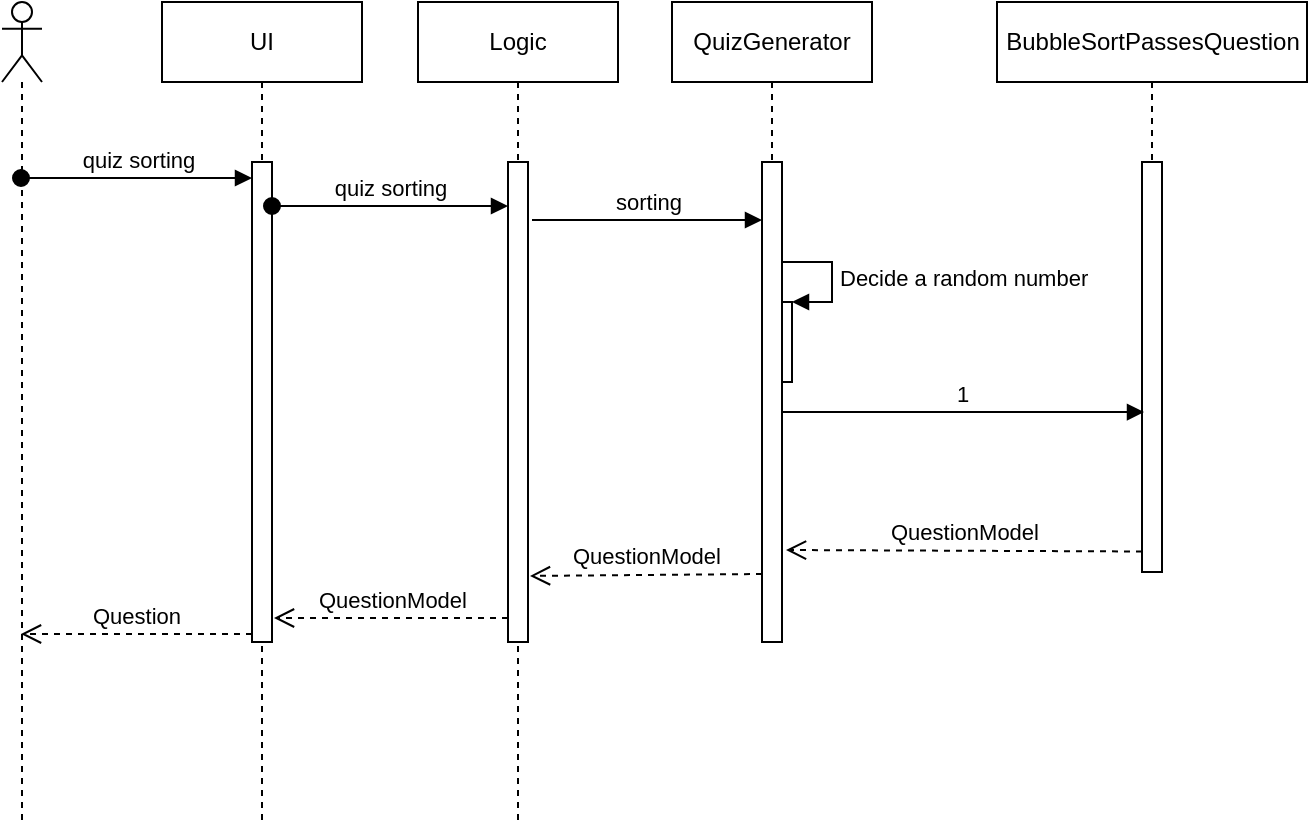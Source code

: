 <mxfile version="12.2.3" type="device" pages="1"><diagram id="m4Xu2wKOojnimtV2IiZD" name="Page-1"><mxGraphModel dx="1216" dy="664" grid="1" gridSize="10" guides="1" tooltips="1" connect="1" arrows="1" fold="1" page="1" pageScale="1" pageWidth="850" pageHeight="1100" math="0" shadow="0"><root><mxCell id="0"/><mxCell id="1" parent="0"/><mxCell id="lTf-F_Qsgp_jBiXQYMNJ-1" value="" style="shape=umlLifeline;participant=umlActor;perimeter=lifelinePerimeter;whiteSpace=wrap;html=1;container=1;collapsible=0;recursiveResize=0;verticalAlign=top;spacingTop=36;labelBackgroundColor=#ffffff;outlineConnect=0;" parent="1" vertex="1"><mxGeometry x="40" y="110" width="20" height="410" as="geometry"/></mxCell><mxCell id="lTf-F_Qsgp_jBiXQYMNJ-4" value="UI" style="shape=umlLifeline;perimeter=lifelinePerimeter;whiteSpace=wrap;html=1;container=1;collapsible=0;recursiveResize=0;outlineConnect=0;" parent="1" vertex="1"><mxGeometry x="120" y="110" width="100" height="410" as="geometry"/></mxCell><mxCell id="lTf-F_Qsgp_jBiXQYMNJ-34" value="" style="html=1;points=[];perimeter=orthogonalPerimeter;" parent="lTf-F_Qsgp_jBiXQYMNJ-4" vertex="1"><mxGeometry x="45" y="80" width="10" height="240" as="geometry"/></mxCell><mxCell id="lTf-F_Qsgp_jBiXQYMNJ-6" value="Logic" style="shape=umlLifeline;perimeter=lifelinePerimeter;whiteSpace=wrap;html=1;container=1;collapsible=0;recursiveResize=0;outlineConnect=0;" parent="1" vertex="1"><mxGeometry x="248" y="110" width="100" height="410" as="geometry"/></mxCell><mxCell id="lTf-F_Qsgp_jBiXQYMNJ-11" value="QuizGenerator" style="shape=umlLifeline;perimeter=lifelinePerimeter;whiteSpace=wrap;html=1;container=1;collapsible=0;recursiveResize=0;outlineConnect=0;" parent="1" vertex="1"><mxGeometry x="375" y="110" width="100" height="80" as="geometry"/></mxCell><mxCell id="lTf-F_Qsgp_jBiXQYMNJ-13" value="quiz sorting" style="html=1;verticalAlign=bottom;startArrow=oval;endArrow=block;startSize=8;" parent="1" edge="1"><mxGeometry relative="1" as="geometry"><mxPoint x="49.5" y="198" as="sourcePoint"/><mxPoint x="165" y="198" as="targetPoint"/></mxGeometry></mxCell><mxCell id="lTf-F_Qsgp_jBiXQYMNJ-15" value="quiz sorting" style="html=1;verticalAlign=bottom;startArrow=oval;endArrow=block;startSize=8;" parent="1" target="lTf-F_Qsgp_jBiXQYMNJ-31" edge="1"><mxGeometry relative="1" as="geometry"><mxPoint x="175" y="212" as="sourcePoint"/><mxPoint x="295" y="212" as="targetPoint"/></mxGeometry></mxCell><mxCell id="lTf-F_Qsgp_jBiXQYMNJ-20" value="" style="html=1;points=[];perimeter=orthogonalPerimeter;" parent="1" vertex="1"><mxGeometry x="425" y="260" width="10" height="40" as="geometry"/></mxCell><mxCell id="lTf-F_Qsgp_jBiXQYMNJ-21" value="Decide a random number" style="edgeStyle=orthogonalEdgeStyle;html=1;align=left;spacingLeft=2;endArrow=block;rounded=0;entryX=1;entryY=0;" parent="1" target="lTf-F_Qsgp_jBiXQYMNJ-20" edge="1"><mxGeometry relative="1" as="geometry"><mxPoint x="430" y="240" as="sourcePoint"/><Array as="points"><mxPoint x="455" y="240"/></Array></mxGeometry></mxCell><mxCell id="lTf-F_Qsgp_jBiXQYMNJ-22" value="" style="html=1;points=[];perimeter=orthogonalPerimeter;" parent="1" vertex="1"><mxGeometry x="610" y="190" width="10" height="205" as="geometry"/></mxCell><mxCell id="lTf-F_Qsgp_jBiXQYMNJ-23" value="1" style="html=1;verticalAlign=bottom;endArrow=block;entryX=0.1;entryY=0.61;entryDx=0;entryDy=0;entryPerimeter=0;" parent="1" target="lTf-F_Qsgp_jBiXQYMNJ-22" edge="1"><mxGeometry relative="1" as="geometry"><mxPoint x="430" y="315" as="sourcePoint"/></mxGeometry></mxCell><mxCell id="lTf-F_Qsgp_jBiXQYMNJ-24" value="QuestionModel" style="html=1;verticalAlign=bottom;endArrow=open;dashed=1;endSize=8;exitX=0;exitY=0.95;" parent="1" source="lTf-F_Qsgp_jBiXQYMNJ-22" edge="1"><mxGeometry relative="1" as="geometry"><mxPoint x="432" y="384" as="targetPoint"/></mxGeometry></mxCell><mxCell id="lTf-F_Qsgp_jBiXQYMNJ-25" value="BubbleSortPassesQuestion" style="shape=umlLifeline;perimeter=lifelinePerimeter;whiteSpace=wrap;html=1;container=1;collapsible=0;recursiveResize=0;outlineConnect=0;" parent="1" vertex="1"><mxGeometry x="537.5" y="110" width="155" height="80" as="geometry"/></mxCell><mxCell id="lTf-F_Qsgp_jBiXQYMNJ-26" value="" style="html=1;points=[];perimeter=orthogonalPerimeter;" parent="1" vertex="1"><mxGeometry x="420" y="190" width="10" height="240" as="geometry"/></mxCell><mxCell id="lTf-F_Qsgp_jBiXQYMNJ-27" value="sorting" style="html=1;verticalAlign=bottom;endArrow=block;entryX=0;entryY=0;" parent="1" edge="1"><mxGeometry relative="1" as="geometry"><mxPoint x="305" y="219.0" as="sourcePoint"/><mxPoint x="420" y="219.0" as="targetPoint"/></mxGeometry></mxCell><mxCell id="lTf-F_Qsgp_jBiXQYMNJ-28" value="QuestionModel" style="html=1;verticalAlign=bottom;endArrow=open;dashed=1;endSize=8;exitX=0;exitY=0.95;entryX=0.9;entryY=0.954;entryDx=0;entryDy=0;entryPerimeter=0;" parent="1" edge="1"><mxGeometry relative="1" as="geometry"><mxPoint x="304" y="396.96" as="targetPoint"/><mxPoint x="420" y="396.0" as="sourcePoint"/></mxGeometry></mxCell><mxCell id="lTf-F_Qsgp_jBiXQYMNJ-31" value="" style="html=1;points=[];perimeter=orthogonalPerimeter;" parent="1" vertex="1"><mxGeometry x="293" y="190" width="10" height="240" as="geometry"/></mxCell><mxCell id="lTf-F_Qsgp_jBiXQYMNJ-33" value="QuestionModel" style="html=1;verticalAlign=bottom;endArrow=open;dashed=1;endSize=8;exitX=0;exitY=0.95;entryX=1.1;entryY=0.95;entryDx=0;entryDy=0;entryPerimeter=0;" parent="1" source="lTf-F_Qsgp_jBiXQYMNJ-31" edge="1"><mxGeometry relative="1" as="geometry"><mxPoint x="176" y="418" as="targetPoint"/></mxGeometry></mxCell><mxCell id="lTf-F_Qsgp_jBiXQYMNJ-36" value="Question" style="html=1;verticalAlign=bottom;endArrow=open;dashed=1;endSize=8;exitX=0;exitY=0.95;" parent="1" edge="1"><mxGeometry relative="1" as="geometry"><mxPoint x="49.5" y="426.0" as="targetPoint"/><mxPoint x="165" y="426.0" as="sourcePoint"/></mxGeometry></mxCell></root></mxGraphModel></diagram></mxfile>